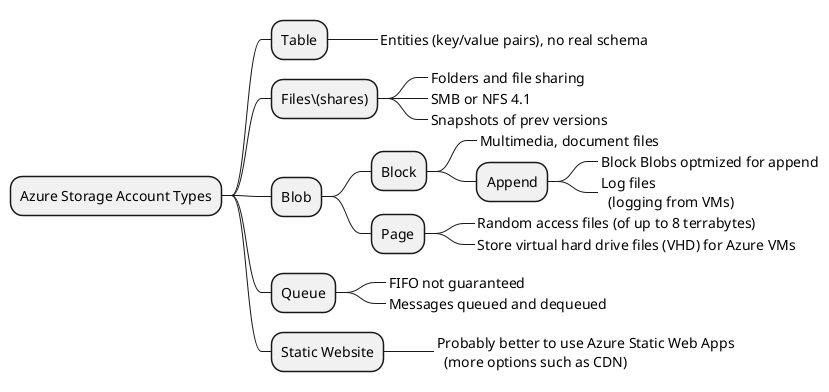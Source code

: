 @startmindmap "Storage Accounts"

+ Azure Storage Account Types
++ Table
+++_ Entities (key/value pairs), no real schema
++ Files\(shares)
+++_ Folders and file sharing
+++_ SMB or NFS 4.1
+++_ Snapshots of prev versions
++ Blob
+++ Block
++++_ Multimedia, document files
++++ Append
+++++_ Block Blobs optmized for append
+++++_ Log files\n  (logging from VMs)
+++ Page
++++_ Random access files (of up to 8 terrabytes)
++++_ Store virtual hard drive files (VHD) for Azure VMs
++ Queue
+++_ FIFO not guaranteed
+++_ Messages queued and dequeued
++ Static Website
+++_ Probably better to use Azure Static Web Apps\n  (more options such as CDN)
@endmindmap
